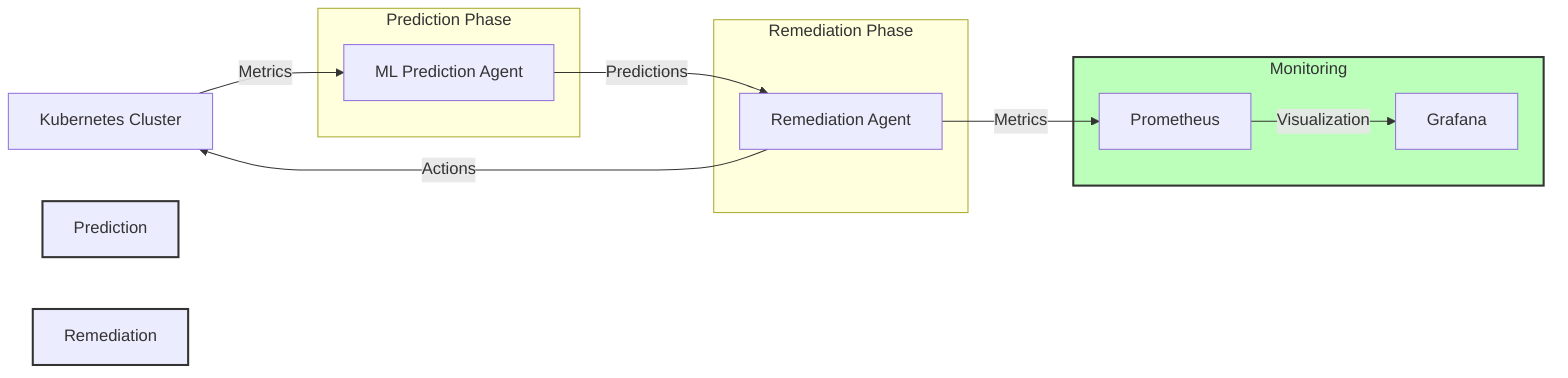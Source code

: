 graph LR
    A[Kubernetes Cluster] -->|Metrics| B[ML Prediction Agent]
    B -->|Predictions| C[Remediation Agent]
    C -->|Actions| A
    C -->|Metrics| D[Prometheus]
    D -->|Visualization| E[Grafana]
    
    subgraph Prediction Phase
    B
    end
    
    subgraph Remediation Phase
    C
    end
    
    subgraph Monitoring
    D
    E
    end
    
    style Prediction Phase fill:#f9f,stroke:#333,stroke-width:2px
    style Remediation Phase fill:#bbf,stroke:#333,stroke-width:2px
    style Monitoring fill:#bfb,stroke:#333,stroke-width:2px